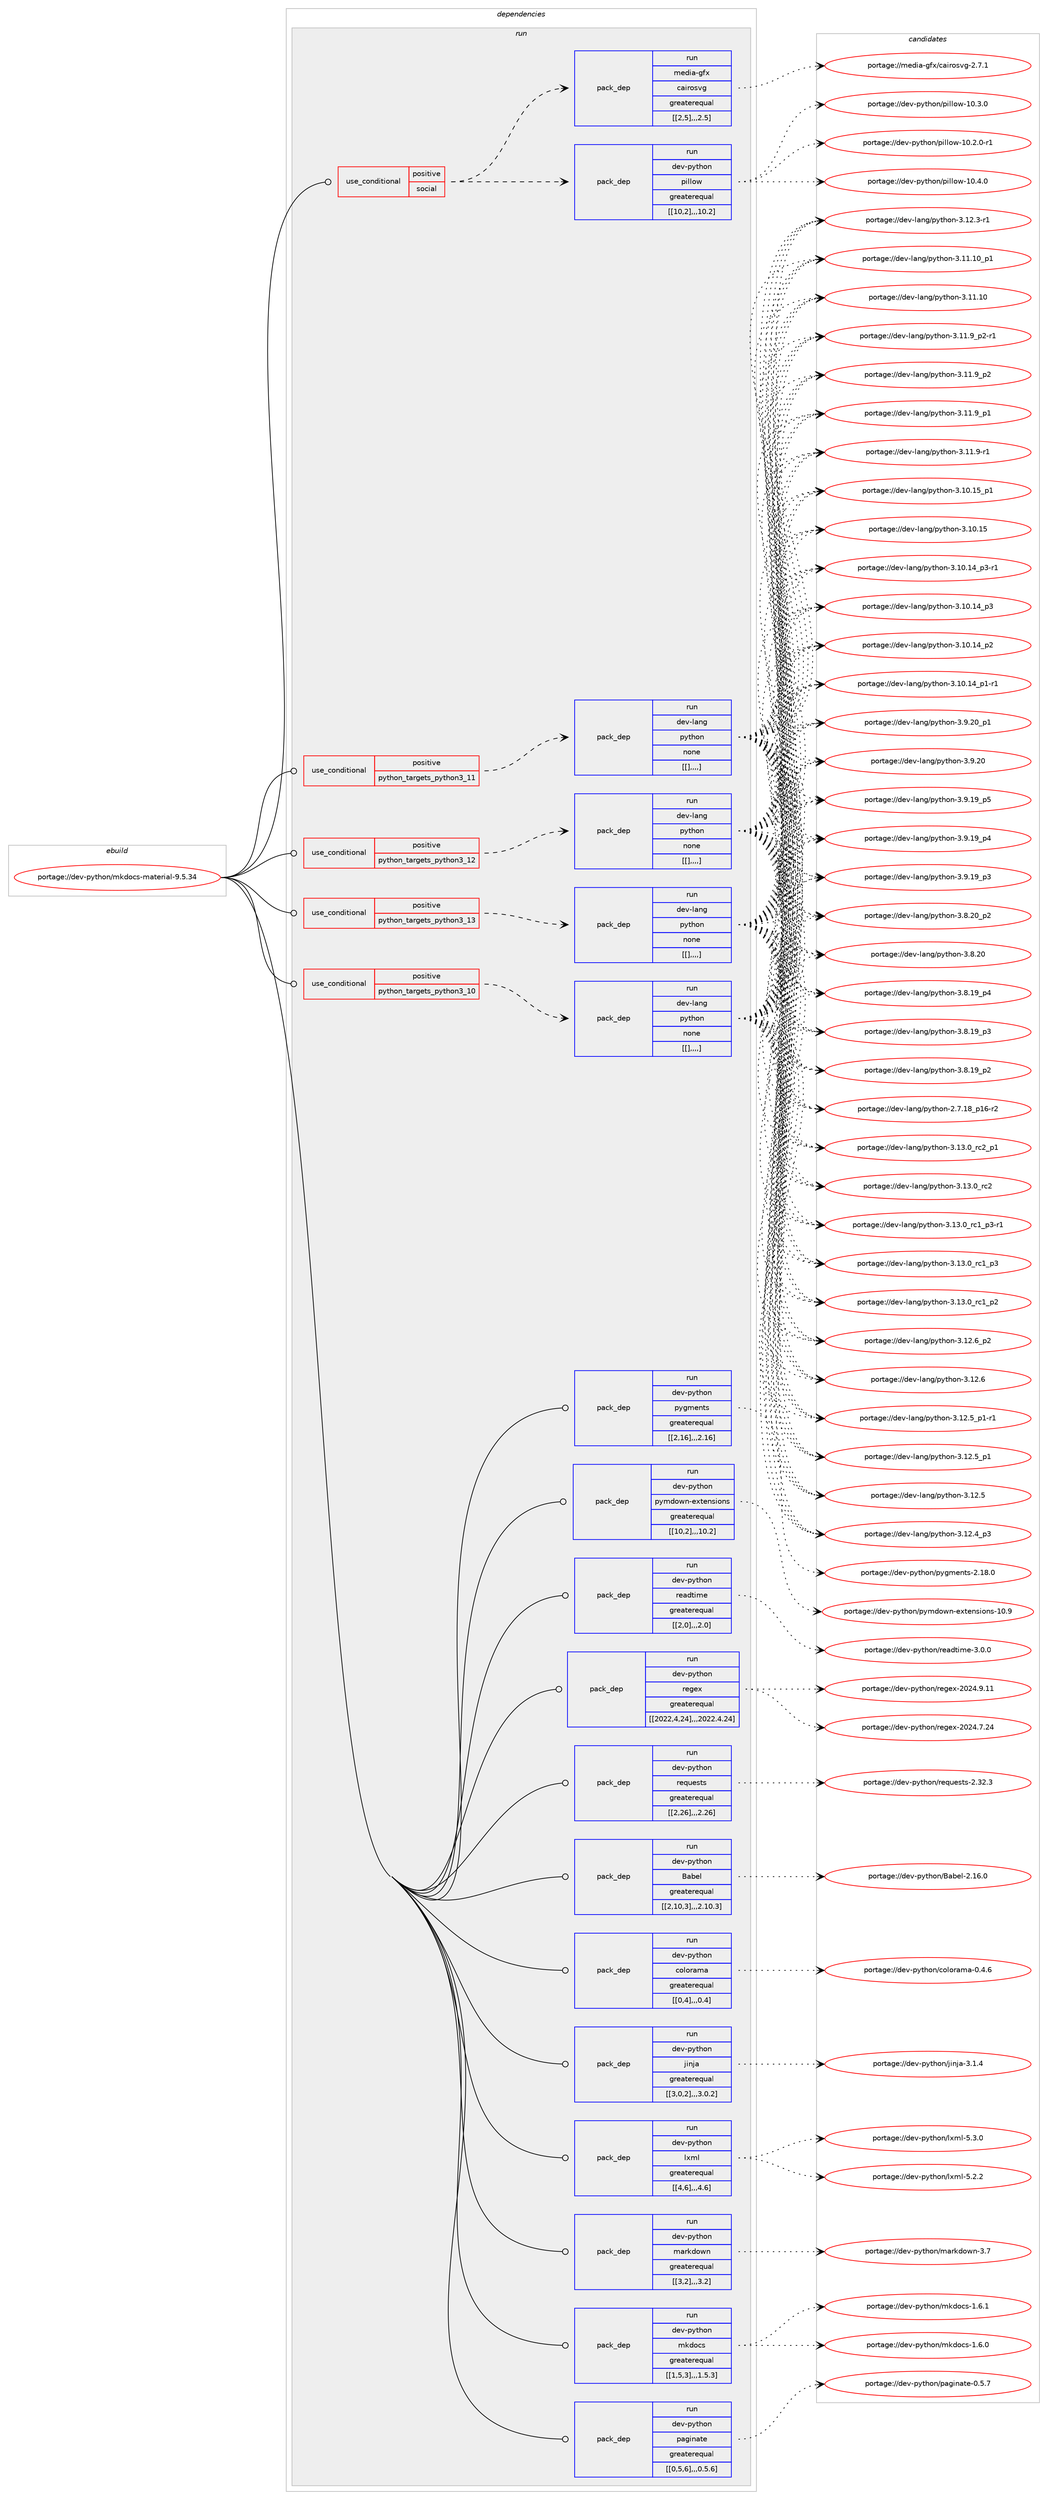 digraph prolog {

# *************
# Graph options
# *************

newrank=true;
concentrate=true;
compound=true;
graph [rankdir=LR,fontname=Helvetica,fontsize=10,ranksep=1.5];#, ranksep=2.5, nodesep=0.2];
edge  [arrowhead=vee];
node  [fontname=Helvetica,fontsize=10];

# **********
# The ebuild
# **********

subgraph cluster_leftcol {
color=gray;
label=<<i>ebuild</i>>;
id [label="portage://dev-python/mkdocs-material-9.5.34", color=red, width=4, href="../dev-python/mkdocs-material-9.5.34.svg"];
}

# ****************
# The dependencies
# ****************

subgraph cluster_midcol {
color=gray;
label=<<i>dependencies</i>>;
subgraph cluster_compile {
fillcolor="#eeeeee";
style=filled;
label=<<i>compile</i>>;
}
subgraph cluster_compileandrun {
fillcolor="#eeeeee";
style=filled;
label=<<i>compile and run</i>>;
}
subgraph cluster_run {
fillcolor="#eeeeee";
style=filled;
label=<<i>run</i>>;
subgraph cond36149 {
dependency153532 [label=<<TABLE BORDER="0" CELLBORDER="1" CELLSPACING="0" CELLPADDING="4"><TR><TD ROWSPAN="3" CELLPADDING="10">use_conditional</TD></TR><TR><TD>positive</TD></TR><TR><TD>python_targets_python3_10</TD></TR></TABLE>>, shape=none, color=red];
subgraph pack116169 {
dependency153533 [label=<<TABLE BORDER="0" CELLBORDER="1" CELLSPACING="0" CELLPADDING="4" WIDTH="220"><TR><TD ROWSPAN="6" CELLPADDING="30">pack_dep</TD></TR><TR><TD WIDTH="110">run</TD></TR><TR><TD>dev-lang</TD></TR><TR><TD>python</TD></TR><TR><TD>none</TD></TR><TR><TD>[[],,,,]</TD></TR></TABLE>>, shape=none, color=blue];
}
dependency153532:e -> dependency153533:w [weight=20,style="dashed",arrowhead="vee"];
}
id:e -> dependency153532:w [weight=20,style="solid",arrowhead="odot"];
subgraph cond36150 {
dependency153534 [label=<<TABLE BORDER="0" CELLBORDER="1" CELLSPACING="0" CELLPADDING="4"><TR><TD ROWSPAN="3" CELLPADDING="10">use_conditional</TD></TR><TR><TD>positive</TD></TR><TR><TD>python_targets_python3_11</TD></TR></TABLE>>, shape=none, color=red];
subgraph pack116170 {
dependency153535 [label=<<TABLE BORDER="0" CELLBORDER="1" CELLSPACING="0" CELLPADDING="4" WIDTH="220"><TR><TD ROWSPAN="6" CELLPADDING="30">pack_dep</TD></TR><TR><TD WIDTH="110">run</TD></TR><TR><TD>dev-lang</TD></TR><TR><TD>python</TD></TR><TR><TD>none</TD></TR><TR><TD>[[],,,,]</TD></TR></TABLE>>, shape=none, color=blue];
}
dependency153534:e -> dependency153535:w [weight=20,style="dashed",arrowhead="vee"];
}
id:e -> dependency153534:w [weight=20,style="solid",arrowhead="odot"];
subgraph cond36151 {
dependency153536 [label=<<TABLE BORDER="0" CELLBORDER="1" CELLSPACING="0" CELLPADDING="4"><TR><TD ROWSPAN="3" CELLPADDING="10">use_conditional</TD></TR><TR><TD>positive</TD></TR><TR><TD>python_targets_python3_12</TD></TR></TABLE>>, shape=none, color=red];
subgraph pack116171 {
dependency153537 [label=<<TABLE BORDER="0" CELLBORDER="1" CELLSPACING="0" CELLPADDING="4" WIDTH="220"><TR><TD ROWSPAN="6" CELLPADDING="30">pack_dep</TD></TR><TR><TD WIDTH="110">run</TD></TR><TR><TD>dev-lang</TD></TR><TR><TD>python</TD></TR><TR><TD>none</TD></TR><TR><TD>[[],,,,]</TD></TR></TABLE>>, shape=none, color=blue];
}
dependency153536:e -> dependency153537:w [weight=20,style="dashed",arrowhead="vee"];
}
id:e -> dependency153536:w [weight=20,style="solid",arrowhead="odot"];
subgraph cond36152 {
dependency153538 [label=<<TABLE BORDER="0" CELLBORDER="1" CELLSPACING="0" CELLPADDING="4"><TR><TD ROWSPAN="3" CELLPADDING="10">use_conditional</TD></TR><TR><TD>positive</TD></TR><TR><TD>python_targets_python3_13</TD></TR></TABLE>>, shape=none, color=red];
subgraph pack116172 {
dependency153539 [label=<<TABLE BORDER="0" CELLBORDER="1" CELLSPACING="0" CELLPADDING="4" WIDTH="220"><TR><TD ROWSPAN="6" CELLPADDING="30">pack_dep</TD></TR><TR><TD WIDTH="110">run</TD></TR><TR><TD>dev-lang</TD></TR><TR><TD>python</TD></TR><TR><TD>none</TD></TR><TR><TD>[[],,,,]</TD></TR></TABLE>>, shape=none, color=blue];
}
dependency153538:e -> dependency153539:w [weight=20,style="dashed",arrowhead="vee"];
}
id:e -> dependency153538:w [weight=20,style="solid",arrowhead="odot"];
subgraph cond36153 {
dependency153540 [label=<<TABLE BORDER="0" CELLBORDER="1" CELLSPACING="0" CELLPADDING="4"><TR><TD ROWSPAN="3" CELLPADDING="10">use_conditional</TD></TR><TR><TD>positive</TD></TR><TR><TD>social</TD></TR></TABLE>>, shape=none, color=red];
subgraph pack116173 {
dependency153541 [label=<<TABLE BORDER="0" CELLBORDER="1" CELLSPACING="0" CELLPADDING="4" WIDTH="220"><TR><TD ROWSPAN="6" CELLPADDING="30">pack_dep</TD></TR><TR><TD WIDTH="110">run</TD></TR><TR><TD>dev-python</TD></TR><TR><TD>pillow</TD></TR><TR><TD>greaterequal</TD></TR><TR><TD>[[10,2],,,10.2]</TD></TR></TABLE>>, shape=none, color=blue];
}
dependency153540:e -> dependency153541:w [weight=20,style="dashed",arrowhead="vee"];
subgraph pack116174 {
dependency153542 [label=<<TABLE BORDER="0" CELLBORDER="1" CELLSPACING="0" CELLPADDING="4" WIDTH="220"><TR><TD ROWSPAN="6" CELLPADDING="30">pack_dep</TD></TR><TR><TD WIDTH="110">run</TD></TR><TR><TD>media-gfx</TD></TR><TR><TD>cairosvg</TD></TR><TR><TD>greaterequal</TD></TR><TR><TD>[[2,5],,,2.5]</TD></TR></TABLE>>, shape=none, color=blue];
}
dependency153540:e -> dependency153542:w [weight=20,style="dashed",arrowhead="vee"];
}
id:e -> dependency153540:w [weight=20,style="solid",arrowhead="odot"];
subgraph pack116175 {
dependency153543 [label=<<TABLE BORDER="0" CELLBORDER="1" CELLSPACING="0" CELLPADDING="4" WIDTH="220"><TR><TD ROWSPAN="6" CELLPADDING="30">pack_dep</TD></TR><TR><TD WIDTH="110">run</TD></TR><TR><TD>dev-python</TD></TR><TR><TD>Babel</TD></TR><TR><TD>greaterequal</TD></TR><TR><TD>[[2,10,3],,,2.10.3]</TD></TR></TABLE>>, shape=none, color=blue];
}
id:e -> dependency153543:w [weight=20,style="solid",arrowhead="odot"];
subgraph pack116176 {
dependency153544 [label=<<TABLE BORDER="0" CELLBORDER="1" CELLSPACING="0" CELLPADDING="4" WIDTH="220"><TR><TD ROWSPAN="6" CELLPADDING="30">pack_dep</TD></TR><TR><TD WIDTH="110">run</TD></TR><TR><TD>dev-python</TD></TR><TR><TD>colorama</TD></TR><TR><TD>greaterequal</TD></TR><TR><TD>[[0,4],,,0.4]</TD></TR></TABLE>>, shape=none, color=blue];
}
id:e -> dependency153544:w [weight=20,style="solid",arrowhead="odot"];
subgraph pack116177 {
dependency153545 [label=<<TABLE BORDER="0" CELLBORDER="1" CELLSPACING="0" CELLPADDING="4" WIDTH="220"><TR><TD ROWSPAN="6" CELLPADDING="30">pack_dep</TD></TR><TR><TD WIDTH="110">run</TD></TR><TR><TD>dev-python</TD></TR><TR><TD>jinja</TD></TR><TR><TD>greaterequal</TD></TR><TR><TD>[[3,0,2],,,3.0.2]</TD></TR></TABLE>>, shape=none, color=blue];
}
id:e -> dependency153545:w [weight=20,style="solid",arrowhead="odot"];
subgraph pack116178 {
dependency153546 [label=<<TABLE BORDER="0" CELLBORDER="1" CELLSPACING="0" CELLPADDING="4" WIDTH="220"><TR><TD ROWSPAN="6" CELLPADDING="30">pack_dep</TD></TR><TR><TD WIDTH="110">run</TD></TR><TR><TD>dev-python</TD></TR><TR><TD>lxml</TD></TR><TR><TD>greaterequal</TD></TR><TR><TD>[[4,6],,,4.6]</TD></TR></TABLE>>, shape=none, color=blue];
}
id:e -> dependency153546:w [weight=20,style="solid",arrowhead="odot"];
subgraph pack116179 {
dependency153547 [label=<<TABLE BORDER="0" CELLBORDER="1" CELLSPACING="0" CELLPADDING="4" WIDTH="220"><TR><TD ROWSPAN="6" CELLPADDING="30">pack_dep</TD></TR><TR><TD WIDTH="110">run</TD></TR><TR><TD>dev-python</TD></TR><TR><TD>markdown</TD></TR><TR><TD>greaterequal</TD></TR><TR><TD>[[3,2],,,3.2]</TD></TR></TABLE>>, shape=none, color=blue];
}
id:e -> dependency153547:w [weight=20,style="solid",arrowhead="odot"];
subgraph pack116180 {
dependency153548 [label=<<TABLE BORDER="0" CELLBORDER="1" CELLSPACING="0" CELLPADDING="4" WIDTH="220"><TR><TD ROWSPAN="6" CELLPADDING="30">pack_dep</TD></TR><TR><TD WIDTH="110">run</TD></TR><TR><TD>dev-python</TD></TR><TR><TD>mkdocs</TD></TR><TR><TD>greaterequal</TD></TR><TR><TD>[[1,5,3],,,1.5.3]</TD></TR></TABLE>>, shape=none, color=blue];
}
id:e -> dependency153548:w [weight=20,style="solid",arrowhead="odot"];
subgraph pack116181 {
dependency153549 [label=<<TABLE BORDER="0" CELLBORDER="1" CELLSPACING="0" CELLPADDING="4" WIDTH="220"><TR><TD ROWSPAN="6" CELLPADDING="30">pack_dep</TD></TR><TR><TD WIDTH="110">run</TD></TR><TR><TD>dev-python</TD></TR><TR><TD>paginate</TD></TR><TR><TD>greaterequal</TD></TR><TR><TD>[[0,5,6],,,0.5.6]</TD></TR></TABLE>>, shape=none, color=blue];
}
id:e -> dependency153549:w [weight=20,style="solid",arrowhead="odot"];
subgraph pack116182 {
dependency153550 [label=<<TABLE BORDER="0" CELLBORDER="1" CELLSPACING="0" CELLPADDING="4" WIDTH="220"><TR><TD ROWSPAN="6" CELLPADDING="30">pack_dep</TD></TR><TR><TD WIDTH="110">run</TD></TR><TR><TD>dev-python</TD></TR><TR><TD>pygments</TD></TR><TR><TD>greaterequal</TD></TR><TR><TD>[[2,16],,,2.16]</TD></TR></TABLE>>, shape=none, color=blue];
}
id:e -> dependency153550:w [weight=20,style="solid",arrowhead="odot"];
subgraph pack116183 {
dependency153551 [label=<<TABLE BORDER="0" CELLBORDER="1" CELLSPACING="0" CELLPADDING="4" WIDTH="220"><TR><TD ROWSPAN="6" CELLPADDING="30">pack_dep</TD></TR><TR><TD WIDTH="110">run</TD></TR><TR><TD>dev-python</TD></TR><TR><TD>pymdown-extensions</TD></TR><TR><TD>greaterequal</TD></TR><TR><TD>[[10,2],,,10.2]</TD></TR></TABLE>>, shape=none, color=blue];
}
id:e -> dependency153551:w [weight=20,style="solid",arrowhead="odot"];
subgraph pack116184 {
dependency153552 [label=<<TABLE BORDER="0" CELLBORDER="1" CELLSPACING="0" CELLPADDING="4" WIDTH="220"><TR><TD ROWSPAN="6" CELLPADDING="30">pack_dep</TD></TR><TR><TD WIDTH="110">run</TD></TR><TR><TD>dev-python</TD></TR><TR><TD>readtime</TD></TR><TR><TD>greaterequal</TD></TR><TR><TD>[[2,0],,,2.0]</TD></TR></TABLE>>, shape=none, color=blue];
}
id:e -> dependency153552:w [weight=20,style="solid",arrowhead="odot"];
subgraph pack116185 {
dependency153553 [label=<<TABLE BORDER="0" CELLBORDER="1" CELLSPACING="0" CELLPADDING="4" WIDTH="220"><TR><TD ROWSPAN="6" CELLPADDING="30">pack_dep</TD></TR><TR><TD WIDTH="110">run</TD></TR><TR><TD>dev-python</TD></TR><TR><TD>regex</TD></TR><TR><TD>greaterequal</TD></TR><TR><TD>[[2022,4,24],,,2022.4.24]</TD></TR></TABLE>>, shape=none, color=blue];
}
id:e -> dependency153553:w [weight=20,style="solid",arrowhead="odot"];
subgraph pack116186 {
dependency153554 [label=<<TABLE BORDER="0" CELLBORDER="1" CELLSPACING="0" CELLPADDING="4" WIDTH="220"><TR><TD ROWSPAN="6" CELLPADDING="30">pack_dep</TD></TR><TR><TD WIDTH="110">run</TD></TR><TR><TD>dev-python</TD></TR><TR><TD>requests</TD></TR><TR><TD>greaterequal</TD></TR><TR><TD>[[2,26],,,2.26]</TD></TR></TABLE>>, shape=none, color=blue];
}
id:e -> dependency153554:w [weight=20,style="solid",arrowhead="odot"];
}
}

# **************
# The candidates
# **************

subgraph cluster_choices {
rank=same;
color=gray;
label=<<i>candidates</i>>;

subgraph choice116169 {
color=black;
nodesep=1;
choice100101118451089711010347112121116104111110455146495146489511499509511249 [label="portage://dev-lang/python-3.13.0_rc2_p1", color=red, width=4,href="../dev-lang/python-3.13.0_rc2_p1.svg"];
choice10010111845108971101034711212111610411111045514649514648951149950 [label="portage://dev-lang/python-3.13.0_rc2", color=red, width=4,href="../dev-lang/python-3.13.0_rc2.svg"];
choice1001011184510897110103471121211161041111104551464951464895114994995112514511449 [label="portage://dev-lang/python-3.13.0_rc1_p3-r1", color=red, width=4,href="../dev-lang/python-3.13.0_rc1_p3-r1.svg"];
choice100101118451089711010347112121116104111110455146495146489511499499511251 [label="portage://dev-lang/python-3.13.0_rc1_p3", color=red, width=4,href="../dev-lang/python-3.13.0_rc1_p3.svg"];
choice100101118451089711010347112121116104111110455146495146489511499499511250 [label="portage://dev-lang/python-3.13.0_rc1_p2", color=red, width=4,href="../dev-lang/python-3.13.0_rc1_p2.svg"];
choice100101118451089711010347112121116104111110455146495046549511250 [label="portage://dev-lang/python-3.12.6_p2", color=red, width=4,href="../dev-lang/python-3.12.6_p2.svg"];
choice10010111845108971101034711212111610411111045514649504654 [label="portage://dev-lang/python-3.12.6", color=red, width=4,href="../dev-lang/python-3.12.6.svg"];
choice1001011184510897110103471121211161041111104551464950465395112494511449 [label="portage://dev-lang/python-3.12.5_p1-r1", color=red, width=4,href="../dev-lang/python-3.12.5_p1-r1.svg"];
choice100101118451089711010347112121116104111110455146495046539511249 [label="portage://dev-lang/python-3.12.5_p1", color=red, width=4,href="../dev-lang/python-3.12.5_p1.svg"];
choice10010111845108971101034711212111610411111045514649504653 [label="portage://dev-lang/python-3.12.5", color=red, width=4,href="../dev-lang/python-3.12.5.svg"];
choice100101118451089711010347112121116104111110455146495046529511251 [label="portage://dev-lang/python-3.12.4_p3", color=red, width=4,href="../dev-lang/python-3.12.4_p3.svg"];
choice100101118451089711010347112121116104111110455146495046514511449 [label="portage://dev-lang/python-3.12.3-r1", color=red, width=4,href="../dev-lang/python-3.12.3-r1.svg"];
choice10010111845108971101034711212111610411111045514649494649489511249 [label="portage://dev-lang/python-3.11.10_p1", color=red, width=4,href="../dev-lang/python-3.11.10_p1.svg"];
choice1001011184510897110103471121211161041111104551464949464948 [label="portage://dev-lang/python-3.11.10", color=red, width=4,href="../dev-lang/python-3.11.10.svg"];
choice1001011184510897110103471121211161041111104551464949465795112504511449 [label="portage://dev-lang/python-3.11.9_p2-r1", color=red, width=4,href="../dev-lang/python-3.11.9_p2-r1.svg"];
choice100101118451089711010347112121116104111110455146494946579511250 [label="portage://dev-lang/python-3.11.9_p2", color=red, width=4,href="../dev-lang/python-3.11.9_p2.svg"];
choice100101118451089711010347112121116104111110455146494946579511249 [label="portage://dev-lang/python-3.11.9_p1", color=red, width=4,href="../dev-lang/python-3.11.9_p1.svg"];
choice100101118451089711010347112121116104111110455146494946574511449 [label="portage://dev-lang/python-3.11.9-r1", color=red, width=4,href="../dev-lang/python-3.11.9-r1.svg"];
choice10010111845108971101034711212111610411111045514649484649539511249 [label="portage://dev-lang/python-3.10.15_p1", color=red, width=4,href="../dev-lang/python-3.10.15_p1.svg"];
choice1001011184510897110103471121211161041111104551464948464953 [label="portage://dev-lang/python-3.10.15", color=red, width=4,href="../dev-lang/python-3.10.15.svg"];
choice100101118451089711010347112121116104111110455146494846495295112514511449 [label="portage://dev-lang/python-3.10.14_p3-r1", color=red, width=4,href="../dev-lang/python-3.10.14_p3-r1.svg"];
choice10010111845108971101034711212111610411111045514649484649529511251 [label="portage://dev-lang/python-3.10.14_p3", color=red, width=4,href="../dev-lang/python-3.10.14_p3.svg"];
choice10010111845108971101034711212111610411111045514649484649529511250 [label="portage://dev-lang/python-3.10.14_p2", color=red, width=4,href="../dev-lang/python-3.10.14_p2.svg"];
choice100101118451089711010347112121116104111110455146494846495295112494511449 [label="portage://dev-lang/python-3.10.14_p1-r1", color=red, width=4,href="../dev-lang/python-3.10.14_p1-r1.svg"];
choice100101118451089711010347112121116104111110455146574650489511249 [label="portage://dev-lang/python-3.9.20_p1", color=red, width=4,href="../dev-lang/python-3.9.20_p1.svg"];
choice10010111845108971101034711212111610411111045514657465048 [label="portage://dev-lang/python-3.9.20", color=red, width=4,href="../dev-lang/python-3.9.20.svg"];
choice100101118451089711010347112121116104111110455146574649579511253 [label="portage://dev-lang/python-3.9.19_p5", color=red, width=4,href="../dev-lang/python-3.9.19_p5.svg"];
choice100101118451089711010347112121116104111110455146574649579511252 [label="portage://dev-lang/python-3.9.19_p4", color=red, width=4,href="../dev-lang/python-3.9.19_p4.svg"];
choice100101118451089711010347112121116104111110455146574649579511251 [label="portage://dev-lang/python-3.9.19_p3", color=red, width=4,href="../dev-lang/python-3.9.19_p3.svg"];
choice100101118451089711010347112121116104111110455146564650489511250 [label="portage://dev-lang/python-3.8.20_p2", color=red, width=4,href="../dev-lang/python-3.8.20_p2.svg"];
choice10010111845108971101034711212111610411111045514656465048 [label="portage://dev-lang/python-3.8.20", color=red, width=4,href="../dev-lang/python-3.8.20.svg"];
choice100101118451089711010347112121116104111110455146564649579511252 [label="portage://dev-lang/python-3.8.19_p4", color=red, width=4,href="../dev-lang/python-3.8.19_p4.svg"];
choice100101118451089711010347112121116104111110455146564649579511251 [label="portage://dev-lang/python-3.8.19_p3", color=red, width=4,href="../dev-lang/python-3.8.19_p3.svg"];
choice100101118451089711010347112121116104111110455146564649579511250 [label="portage://dev-lang/python-3.8.19_p2", color=red, width=4,href="../dev-lang/python-3.8.19_p2.svg"];
choice100101118451089711010347112121116104111110455046554649569511249544511450 [label="portage://dev-lang/python-2.7.18_p16-r2", color=red, width=4,href="../dev-lang/python-2.7.18_p16-r2.svg"];
dependency153533:e -> choice100101118451089711010347112121116104111110455146495146489511499509511249:w [style=dotted,weight="100"];
dependency153533:e -> choice10010111845108971101034711212111610411111045514649514648951149950:w [style=dotted,weight="100"];
dependency153533:e -> choice1001011184510897110103471121211161041111104551464951464895114994995112514511449:w [style=dotted,weight="100"];
dependency153533:e -> choice100101118451089711010347112121116104111110455146495146489511499499511251:w [style=dotted,weight="100"];
dependency153533:e -> choice100101118451089711010347112121116104111110455146495146489511499499511250:w [style=dotted,weight="100"];
dependency153533:e -> choice100101118451089711010347112121116104111110455146495046549511250:w [style=dotted,weight="100"];
dependency153533:e -> choice10010111845108971101034711212111610411111045514649504654:w [style=dotted,weight="100"];
dependency153533:e -> choice1001011184510897110103471121211161041111104551464950465395112494511449:w [style=dotted,weight="100"];
dependency153533:e -> choice100101118451089711010347112121116104111110455146495046539511249:w [style=dotted,weight="100"];
dependency153533:e -> choice10010111845108971101034711212111610411111045514649504653:w [style=dotted,weight="100"];
dependency153533:e -> choice100101118451089711010347112121116104111110455146495046529511251:w [style=dotted,weight="100"];
dependency153533:e -> choice100101118451089711010347112121116104111110455146495046514511449:w [style=dotted,weight="100"];
dependency153533:e -> choice10010111845108971101034711212111610411111045514649494649489511249:w [style=dotted,weight="100"];
dependency153533:e -> choice1001011184510897110103471121211161041111104551464949464948:w [style=dotted,weight="100"];
dependency153533:e -> choice1001011184510897110103471121211161041111104551464949465795112504511449:w [style=dotted,weight="100"];
dependency153533:e -> choice100101118451089711010347112121116104111110455146494946579511250:w [style=dotted,weight="100"];
dependency153533:e -> choice100101118451089711010347112121116104111110455146494946579511249:w [style=dotted,weight="100"];
dependency153533:e -> choice100101118451089711010347112121116104111110455146494946574511449:w [style=dotted,weight="100"];
dependency153533:e -> choice10010111845108971101034711212111610411111045514649484649539511249:w [style=dotted,weight="100"];
dependency153533:e -> choice1001011184510897110103471121211161041111104551464948464953:w [style=dotted,weight="100"];
dependency153533:e -> choice100101118451089711010347112121116104111110455146494846495295112514511449:w [style=dotted,weight="100"];
dependency153533:e -> choice10010111845108971101034711212111610411111045514649484649529511251:w [style=dotted,weight="100"];
dependency153533:e -> choice10010111845108971101034711212111610411111045514649484649529511250:w [style=dotted,weight="100"];
dependency153533:e -> choice100101118451089711010347112121116104111110455146494846495295112494511449:w [style=dotted,weight="100"];
dependency153533:e -> choice100101118451089711010347112121116104111110455146574650489511249:w [style=dotted,weight="100"];
dependency153533:e -> choice10010111845108971101034711212111610411111045514657465048:w [style=dotted,weight="100"];
dependency153533:e -> choice100101118451089711010347112121116104111110455146574649579511253:w [style=dotted,weight="100"];
dependency153533:e -> choice100101118451089711010347112121116104111110455146574649579511252:w [style=dotted,weight="100"];
dependency153533:e -> choice100101118451089711010347112121116104111110455146574649579511251:w [style=dotted,weight="100"];
dependency153533:e -> choice100101118451089711010347112121116104111110455146564650489511250:w [style=dotted,weight="100"];
dependency153533:e -> choice10010111845108971101034711212111610411111045514656465048:w [style=dotted,weight="100"];
dependency153533:e -> choice100101118451089711010347112121116104111110455146564649579511252:w [style=dotted,weight="100"];
dependency153533:e -> choice100101118451089711010347112121116104111110455146564649579511251:w [style=dotted,weight="100"];
dependency153533:e -> choice100101118451089711010347112121116104111110455146564649579511250:w [style=dotted,weight="100"];
dependency153533:e -> choice100101118451089711010347112121116104111110455046554649569511249544511450:w [style=dotted,weight="100"];
}
subgraph choice116170 {
color=black;
nodesep=1;
choice100101118451089711010347112121116104111110455146495146489511499509511249 [label="portage://dev-lang/python-3.13.0_rc2_p1", color=red, width=4,href="../dev-lang/python-3.13.0_rc2_p1.svg"];
choice10010111845108971101034711212111610411111045514649514648951149950 [label="portage://dev-lang/python-3.13.0_rc2", color=red, width=4,href="../dev-lang/python-3.13.0_rc2.svg"];
choice1001011184510897110103471121211161041111104551464951464895114994995112514511449 [label="portage://dev-lang/python-3.13.0_rc1_p3-r1", color=red, width=4,href="../dev-lang/python-3.13.0_rc1_p3-r1.svg"];
choice100101118451089711010347112121116104111110455146495146489511499499511251 [label="portage://dev-lang/python-3.13.0_rc1_p3", color=red, width=4,href="../dev-lang/python-3.13.0_rc1_p3.svg"];
choice100101118451089711010347112121116104111110455146495146489511499499511250 [label="portage://dev-lang/python-3.13.0_rc1_p2", color=red, width=4,href="../dev-lang/python-3.13.0_rc1_p2.svg"];
choice100101118451089711010347112121116104111110455146495046549511250 [label="portage://dev-lang/python-3.12.6_p2", color=red, width=4,href="../dev-lang/python-3.12.6_p2.svg"];
choice10010111845108971101034711212111610411111045514649504654 [label="portage://dev-lang/python-3.12.6", color=red, width=4,href="../dev-lang/python-3.12.6.svg"];
choice1001011184510897110103471121211161041111104551464950465395112494511449 [label="portage://dev-lang/python-3.12.5_p1-r1", color=red, width=4,href="../dev-lang/python-3.12.5_p1-r1.svg"];
choice100101118451089711010347112121116104111110455146495046539511249 [label="portage://dev-lang/python-3.12.5_p1", color=red, width=4,href="../dev-lang/python-3.12.5_p1.svg"];
choice10010111845108971101034711212111610411111045514649504653 [label="portage://dev-lang/python-3.12.5", color=red, width=4,href="../dev-lang/python-3.12.5.svg"];
choice100101118451089711010347112121116104111110455146495046529511251 [label="portage://dev-lang/python-3.12.4_p3", color=red, width=4,href="../dev-lang/python-3.12.4_p3.svg"];
choice100101118451089711010347112121116104111110455146495046514511449 [label="portage://dev-lang/python-3.12.3-r1", color=red, width=4,href="../dev-lang/python-3.12.3-r1.svg"];
choice10010111845108971101034711212111610411111045514649494649489511249 [label="portage://dev-lang/python-3.11.10_p1", color=red, width=4,href="../dev-lang/python-3.11.10_p1.svg"];
choice1001011184510897110103471121211161041111104551464949464948 [label="portage://dev-lang/python-3.11.10", color=red, width=4,href="../dev-lang/python-3.11.10.svg"];
choice1001011184510897110103471121211161041111104551464949465795112504511449 [label="portage://dev-lang/python-3.11.9_p2-r1", color=red, width=4,href="../dev-lang/python-3.11.9_p2-r1.svg"];
choice100101118451089711010347112121116104111110455146494946579511250 [label="portage://dev-lang/python-3.11.9_p2", color=red, width=4,href="../dev-lang/python-3.11.9_p2.svg"];
choice100101118451089711010347112121116104111110455146494946579511249 [label="portage://dev-lang/python-3.11.9_p1", color=red, width=4,href="../dev-lang/python-3.11.9_p1.svg"];
choice100101118451089711010347112121116104111110455146494946574511449 [label="portage://dev-lang/python-3.11.9-r1", color=red, width=4,href="../dev-lang/python-3.11.9-r1.svg"];
choice10010111845108971101034711212111610411111045514649484649539511249 [label="portage://dev-lang/python-3.10.15_p1", color=red, width=4,href="../dev-lang/python-3.10.15_p1.svg"];
choice1001011184510897110103471121211161041111104551464948464953 [label="portage://dev-lang/python-3.10.15", color=red, width=4,href="../dev-lang/python-3.10.15.svg"];
choice100101118451089711010347112121116104111110455146494846495295112514511449 [label="portage://dev-lang/python-3.10.14_p3-r1", color=red, width=4,href="../dev-lang/python-3.10.14_p3-r1.svg"];
choice10010111845108971101034711212111610411111045514649484649529511251 [label="portage://dev-lang/python-3.10.14_p3", color=red, width=4,href="../dev-lang/python-3.10.14_p3.svg"];
choice10010111845108971101034711212111610411111045514649484649529511250 [label="portage://dev-lang/python-3.10.14_p2", color=red, width=4,href="../dev-lang/python-3.10.14_p2.svg"];
choice100101118451089711010347112121116104111110455146494846495295112494511449 [label="portage://dev-lang/python-3.10.14_p1-r1", color=red, width=4,href="../dev-lang/python-3.10.14_p1-r1.svg"];
choice100101118451089711010347112121116104111110455146574650489511249 [label="portage://dev-lang/python-3.9.20_p1", color=red, width=4,href="../dev-lang/python-3.9.20_p1.svg"];
choice10010111845108971101034711212111610411111045514657465048 [label="portage://dev-lang/python-3.9.20", color=red, width=4,href="../dev-lang/python-3.9.20.svg"];
choice100101118451089711010347112121116104111110455146574649579511253 [label="portage://dev-lang/python-3.9.19_p5", color=red, width=4,href="../dev-lang/python-3.9.19_p5.svg"];
choice100101118451089711010347112121116104111110455146574649579511252 [label="portage://dev-lang/python-3.9.19_p4", color=red, width=4,href="../dev-lang/python-3.9.19_p4.svg"];
choice100101118451089711010347112121116104111110455146574649579511251 [label="portage://dev-lang/python-3.9.19_p3", color=red, width=4,href="../dev-lang/python-3.9.19_p3.svg"];
choice100101118451089711010347112121116104111110455146564650489511250 [label="portage://dev-lang/python-3.8.20_p2", color=red, width=4,href="../dev-lang/python-3.8.20_p2.svg"];
choice10010111845108971101034711212111610411111045514656465048 [label="portage://dev-lang/python-3.8.20", color=red, width=4,href="../dev-lang/python-3.8.20.svg"];
choice100101118451089711010347112121116104111110455146564649579511252 [label="portage://dev-lang/python-3.8.19_p4", color=red, width=4,href="../dev-lang/python-3.8.19_p4.svg"];
choice100101118451089711010347112121116104111110455146564649579511251 [label="portage://dev-lang/python-3.8.19_p3", color=red, width=4,href="../dev-lang/python-3.8.19_p3.svg"];
choice100101118451089711010347112121116104111110455146564649579511250 [label="portage://dev-lang/python-3.8.19_p2", color=red, width=4,href="../dev-lang/python-3.8.19_p2.svg"];
choice100101118451089711010347112121116104111110455046554649569511249544511450 [label="portage://dev-lang/python-2.7.18_p16-r2", color=red, width=4,href="../dev-lang/python-2.7.18_p16-r2.svg"];
dependency153535:e -> choice100101118451089711010347112121116104111110455146495146489511499509511249:w [style=dotted,weight="100"];
dependency153535:e -> choice10010111845108971101034711212111610411111045514649514648951149950:w [style=dotted,weight="100"];
dependency153535:e -> choice1001011184510897110103471121211161041111104551464951464895114994995112514511449:w [style=dotted,weight="100"];
dependency153535:e -> choice100101118451089711010347112121116104111110455146495146489511499499511251:w [style=dotted,weight="100"];
dependency153535:e -> choice100101118451089711010347112121116104111110455146495146489511499499511250:w [style=dotted,weight="100"];
dependency153535:e -> choice100101118451089711010347112121116104111110455146495046549511250:w [style=dotted,weight="100"];
dependency153535:e -> choice10010111845108971101034711212111610411111045514649504654:w [style=dotted,weight="100"];
dependency153535:e -> choice1001011184510897110103471121211161041111104551464950465395112494511449:w [style=dotted,weight="100"];
dependency153535:e -> choice100101118451089711010347112121116104111110455146495046539511249:w [style=dotted,weight="100"];
dependency153535:e -> choice10010111845108971101034711212111610411111045514649504653:w [style=dotted,weight="100"];
dependency153535:e -> choice100101118451089711010347112121116104111110455146495046529511251:w [style=dotted,weight="100"];
dependency153535:e -> choice100101118451089711010347112121116104111110455146495046514511449:w [style=dotted,weight="100"];
dependency153535:e -> choice10010111845108971101034711212111610411111045514649494649489511249:w [style=dotted,weight="100"];
dependency153535:e -> choice1001011184510897110103471121211161041111104551464949464948:w [style=dotted,weight="100"];
dependency153535:e -> choice1001011184510897110103471121211161041111104551464949465795112504511449:w [style=dotted,weight="100"];
dependency153535:e -> choice100101118451089711010347112121116104111110455146494946579511250:w [style=dotted,weight="100"];
dependency153535:e -> choice100101118451089711010347112121116104111110455146494946579511249:w [style=dotted,weight="100"];
dependency153535:e -> choice100101118451089711010347112121116104111110455146494946574511449:w [style=dotted,weight="100"];
dependency153535:e -> choice10010111845108971101034711212111610411111045514649484649539511249:w [style=dotted,weight="100"];
dependency153535:e -> choice1001011184510897110103471121211161041111104551464948464953:w [style=dotted,weight="100"];
dependency153535:e -> choice100101118451089711010347112121116104111110455146494846495295112514511449:w [style=dotted,weight="100"];
dependency153535:e -> choice10010111845108971101034711212111610411111045514649484649529511251:w [style=dotted,weight="100"];
dependency153535:e -> choice10010111845108971101034711212111610411111045514649484649529511250:w [style=dotted,weight="100"];
dependency153535:e -> choice100101118451089711010347112121116104111110455146494846495295112494511449:w [style=dotted,weight="100"];
dependency153535:e -> choice100101118451089711010347112121116104111110455146574650489511249:w [style=dotted,weight="100"];
dependency153535:e -> choice10010111845108971101034711212111610411111045514657465048:w [style=dotted,weight="100"];
dependency153535:e -> choice100101118451089711010347112121116104111110455146574649579511253:w [style=dotted,weight="100"];
dependency153535:e -> choice100101118451089711010347112121116104111110455146574649579511252:w [style=dotted,weight="100"];
dependency153535:e -> choice100101118451089711010347112121116104111110455146574649579511251:w [style=dotted,weight="100"];
dependency153535:e -> choice100101118451089711010347112121116104111110455146564650489511250:w [style=dotted,weight="100"];
dependency153535:e -> choice10010111845108971101034711212111610411111045514656465048:w [style=dotted,weight="100"];
dependency153535:e -> choice100101118451089711010347112121116104111110455146564649579511252:w [style=dotted,weight="100"];
dependency153535:e -> choice100101118451089711010347112121116104111110455146564649579511251:w [style=dotted,weight="100"];
dependency153535:e -> choice100101118451089711010347112121116104111110455146564649579511250:w [style=dotted,weight="100"];
dependency153535:e -> choice100101118451089711010347112121116104111110455046554649569511249544511450:w [style=dotted,weight="100"];
}
subgraph choice116171 {
color=black;
nodesep=1;
choice100101118451089711010347112121116104111110455146495146489511499509511249 [label="portage://dev-lang/python-3.13.0_rc2_p1", color=red, width=4,href="../dev-lang/python-3.13.0_rc2_p1.svg"];
choice10010111845108971101034711212111610411111045514649514648951149950 [label="portage://dev-lang/python-3.13.0_rc2", color=red, width=4,href="../dev-lang/python-3.13.0_rc2.svg"];
choice1001011184510897110103471121211161041111104551464951464895114994995112514511449 [label="portage://dev-lang/python-3.13.0_rc1_p3-r1", color=red, width=4,href="../dev-lang/python-3.13.0_rc1_p3-r1.svg"];
choice100101118451089711010347112121116104111110455146495146489511499499511251 [label="portage://dev-lang/python-3.13.0_rc1_p3", color=red, width=4,href="../dev-lang/python-3.13.0_rc1_p3.svg"];
choice100101118451089711010347112121116104111110455146495146489511499499511250 [label="portage://dev-lang/python-3.13.0_rc1_p2", color=red, width=4,href="../dev-lang/python-3.13.0_rc1_p2.svg"];
choice100101118451089711010347112121116104111110455146495046549511250 [label="portage://dev-lang/python-3.12.6_p2", color=red, width=4,href="../dev-lang/python-3.12.6_p2.svg"];
choice10010111845108971101034711212111610411111045514649504654 [label="portage://dev-lang/python-3.12.6", color=red, width=4,href="../dev-lang/python-3.12.6.svg"];
choice1001011184510897110103471121211161041111104551464950465395112494511449 [label="portage://dev-lang/python-3.12.5_p1-r1", color=red, width=4,href="../dev-lang/python-3.12.5_p1-r1.svg"];
choice100101118451089711010347112121116104111110455146495046539511249 [label="portage://dev-lang/python-3.12.5_p1", color=red, width=4,href="../dev-lang/python-3.12.5_p1.svg"];
choice10010111845108971101034711212111610411111045514649504653 [label="portage://dev-lang/python-3.12.5", color=red, width=4,href="../dev-lang/python-3.12.5.svg"];
choice100101118451089711010347112121116104111110455146495046529511251 [label="portage://dev-lang/python-3.12.4_p3", color=red, width=4,href="../dev-lang/python-3.12.4_p3.svg"];
choice100101118451089711010347112121116104111110455146495046514511449 [label="portage://dev-lang/python-3.12.3-r1", color=red, width=4,href="../dev-lang/python-3.12.3-r1.svg"];
choice10010111845108971101034711212111610411111045514649494649489511249 [label="portage://dev-lang/python-3.11.10_p1", color=red, width=4,href="../dev-lang/python-3.11.10_p1.svg"];
choice1001011184510897110103471121211161041111104551464949464948 [label="portage://dev-lang/python-3.11.10", color=red, width=4,href="../dev-lang/python-3.11.10.svg"];
choice1001011184510897110103471121211161041111104551464949465795112504511449 [label="portage://dev-lang/python-3.11.9_p2-r1", color=red, width=4,href="../dev-lang/python-3.11.9_p2-r1.svg"];
choice100101118451089711010347112121116104111110455146494946579511250 [label="portage://dev-lang/python-3.11.9_p2", color=red, width=4,href="../dev-lang/python-3.11.9_p2.svg"];
choice100101118451089711010347112121116104111110455146494946579511249 [label="portage://dev-lang/python-3.11.9_p1", color=red, width=4,href="../dev-lang/python-3.11.9_p1.svg"];
choice100101118451089711010347112121116104111110455146494946574511449 [label="portage://dev-lang/python-3.11.9-r1", color=red, width=4,href="../dev-lang/python-3.11.9-r1.svg"];
choice10010111845108971101034711212111610411111045514649484649539511249 [label="portage://dev-lang/python-3.10.15_p1", color=red, width=4,href="../dev-lang/python-3.10.15_p1.svg"];
choice1001011184510897110103471121211161041111104551464948464953 [label="portage://dev-lang/python-3.10.15", color=red, width=4,href="../dev-lang/python-3.10.15.svg"];
choice100101118451089711010347112121116104111110455146494846495295112514511449 [label="portage://dev-lang/python-3.10.14_p3-r1", color=red, width=4,href="../dev-lang/python-3.10.14_p3-r1.svg"];
choice10010111845108971101034711212111610411111045514649484649529511251 [label="portage://dev-lang/python-3.10.14_p3", color=red, width=4,href="../dev-lang/python-3.10.14_p3.svg"];
choice10010111845108971101034711212111610411111045514649484649529511250 [label="portage://dev-lang/python-3.10.14_p2", color=red, width=4,href="../dev-lang/python-3.10.14_p2.svg"];
choice100101118451089711010347112121116104111110455146494846495295112494511449 [label="portage://dev-lang/python-3.10.14_p1-r1", color=red, width=4,href="../dev-lang/python-3.10.14_p1-r1.svg"];
choice100101118451089711010347112121116104111110455146574650489511249 [label="portage://dev-lang/python-3.9.20_p1", color=red, width=4,href="../dev-lang/python-3.9.20_p1.svg"];
choice10010111845108971101034711212111610411111045514657465048 [label="portage://dev-lang/python-3.9.20", color=red, width=4,href="../dev-lang/python-3.9.20.svg"];
choice100101118451089711010347112121116104111110455146574649579511253 [label="portage://dev-lang/python-3.9.19_p5", color=red, width=4,href="../dev-lang/python-3.9.19_p5.svg"];
choice100101118451089711010347112121116104111110455146574649579511252 [label="portage://dev-lang/python-3.9.19_p4", color=red, width=4,href="../dev-lang/python-3.9.19_p4.svg"];
choice100101118451089711010347112121116104111110455146574649579511251 [label="portage://dev-lang/python-3.9.19_p3", color=red, width=4,href="../dev-lang/python-3.9.19_p3.svg"];
choice100101118451089711010347112121116104111110455146564650489511250 [label="portage://dev-lang/python-3.8.20_p2", color=red, width=4,href="../dev-lang/python-3.8.20_p2.svg"];
choice10010111845108971101034711212111610411111045514656465048 [label="portage://dev-lang/python-3.8.20", color=red, width=4,href="../dev-lang/python-3.8.20.svg"];
choice100101118451089711010347112121116104111110455146564649579511252 [label="portage://dev-lang/python-3.8.19_p4", color=red, width=4,href="../dev-lang/python-3.8.19_p4.svg"];
choice100101118451089711010347112121116104111110455146564649579511251 [label="portage://dev-lang/python-3.8.19_p3", color=red, width=4,href="../dev-lang/python-3.8.19_p3.svg"];
choice100101118451089711010347112121116104111110455146564649579511250 [label="portage://dev-lang/python-3.8.19_p2", color=red, width=4,href="../dev-lang/python-3.8.19_p2.svg"];
choice100101118451089711010347112121116104111110455046554649569511249544511450 [label="portage://dev-lang/python-2.7.18_p16-r2", color=red, width=4,href="../dev-lang/python-2.7.18_p16-r2.svg"];
dependency153537:e -> choice100101118451089711010347112121116104111110455146495146489511499509511249:w [style=dotted,weight="100"];
dependency153537:e -> choice10010111845108971101034711212111610411111045514649514648951149950:w [style=dotted,weight="100"];
dependency153537:e -> choice1001011184510897110103471121211161041111104551464951464895114994995112514511449:w [style=dotted,weight="100"];
dependency153537:e -> choice100101118451089711010347112121116104111110455146495146489511499499511251:w [style=dotted,weight="100"];
dependency153537:e -> choice100101118451089711010347112121116104111110455146495146489511499499511250:w [style=dotted,weight="100"];
dependency153537:e -> choice100101118451089711010347112121116104111110455146495046549511250:w [style=dotted,weight="100"];
dependency153537:e -> choice10010111845108971101034711212111610411111045514649504654:w [style=dotted,weight="100"];
dependency153537:e -> choice1001011184510897110103471121211161041111104551464950465395112494511449:w [style=dotted,weight="100"];
dependency153537:e -> choice100101118451089711010347112121116104111110455146495046539511249:w [style=dotted,weight="100"];
dependency153537:e -> choice10010111845108971101034711212111610411111045514649504653:w [style=dotted,weight="100"];
dependency153537:e -> choice100101118451089711010347112121116104111110455146495046529511251:w [style=dotted,weight="100"];
dependency153537:e -> choice100101118451089711010347112121116104111110455146495046514511449:w [style=dotted,weight="100"];
dependency153537:e -> choice10010111845108971101034711212111610411111045514649494649489511249:w [style=dotted,weight="100"];
dependency153537:e -> choice1001011184510897110103471121211161041111104551464949464948:w [style=dotted,weight="100"];
dependency153537:e -> choice1001011184510897110103471121211161041111104551464949465795112504511449:w [style=dotted,weight="100"];
dependency153537:e -> choice100101118451089711010347112121116104111110455146494946579511250:w [style=dotted,weight="100"];
dependency153537:e -> choice100101118451089711010347112121116104111110455146494946579511249:w [style=dotted,weight="100"];
dependency153537:e -> choice100101118451089711010347112121116104111110455146494946574511449:w [style=dotted,weight="100"];
dependency153537:e -> choice10010111845108971101034711212111610411111045514649484649539511249:w [style=dotted,weight="100"];
dependency153537:e -> choice1001011184510897110103471121211161041111104551464948464953:w [style=dotted,weight="100"];
dependency153537:e -> choice100101118451089711010347112121116104111110455146494846495295112514511449:w [style=dotted,weight="100"];
dependency153537:e -> choice10010111845108971101034711212111610411111045514649484649529511251:w [style=dotted,weight="100"];
dependency153537:e -> choice10010111845108971101034711212111610411111045514649484649529511250:w [style=dotted,weight="100"];
dependency153537:e -> choice100101118451089711010347112121116104111110455146494846495295112494511449:w [style=dotted,weight="100"];
dependency153537:e -> choice100101118451089711010347112121116104111110455146574650489511249:w [style=dotted,weight="100"];
dependency153537:e -> choice10010111845108971101034711212111610411111045514657465048:w [style=dotted,weight="100"];
dependency153537:e -> choice100101118451089711010347112121116104111110455146574649579511253:w [style=dotted,weight="100"];
dependency153537:e -> choice100101118451089711010347112121116104111110455146574649579511252:w [style=dotted,weight="100"];
dependency153537:e -> choice100101118451089711010347112121116104111110455146574649579511251:w [style=dotted,weight="100"];
dependency153537:e -> choice100101118451089711010347112121116104111110455146564650489511250:w [style=dotted,weight="100"];
dependency153537:e -> choice10010111845108971101034711212111610411111045514656465048:w [style=dotted,weight="100"];
dependency153537:e -> choice100101118451089711010347112121116104111110455146564649579511252:w [style=dotted,weight="100"];
dependency153537:e -> choice100101118451089711010347112121116104111110455146564649579511251:w [style=dotted,weight="100"];
dependency153537:e -> choice100101118451089711010347112121116104111110455146564649579511250:w [style=dotted,weight="100"];
dependency153537:e -> choice100101118451089711010347112121116104111110455046554649569511249544511450:w [style=dotted,weight="100"];
}
subgraph choice116172 {
color=black;
nodesep=1;
choice100101118451089711010347112121116104111110455146495146489511499509511249 [label="portage://dev-lang/python-3.13.0_rc2_p1", color=red, width=4,href="../dev-lang/python-3.13.0_rc2_p1.svg"];
choice10010111845108971101034711212111610411111045514649514648951149950 [label="portage://dev-lang/python-3.13.0_rc2", color=red, width=4,href="../dev-lang/python-3.13.0_rc2.svg"];
choice1001011184510897110103471121211161041111104551464951464895114994995112514511449 [label="portage://dev-lang/python-3.13.0_rc1_p3-r1", color=red, width=4,href="../dev-lang/python-3.13.0_rc1_p3-r1.svg"];
choice100101118451089711010347112121116104111110455146495146489511499499511251 [label="portage://dev-lang/python-3.13.0_rc1_p3", color=red, width=4,href="../dev-lang/python-3.13.0_rc1_p3.svg"];
choice100101118451089711010347112121116104111110455146495146489511499499511250 [label="portage://dev-lang/python-3.13.0_rc1_p2", color=red, width=4,href="../dev-lang/python-3.13.0_rc1_p2.svg"];
choice100101118451089711010347112121116104111110455146495046549511250 [label="portage://dev-lang/python-3.12.6_p2", color=red, width=4,href="../dev-lang/python-3.12.6_p2.svg"];
choice10010111845108971101034711212111610411111045514649504654 [label="portage://dev-lang/python-3.12.6", color=red, width=4,href="../dev-lang/python-3.12.6.svg"];
choice1001011184510897110103471121211161041111104551464950465395112494511449 [label="portage://dev-lang/python-3.12.5_p1-r1", color=red, width=4,href="../dev-lang/python-3.12.5_p1-r1.svg"];
choice100101118451089711010347112121116104111110455146495046539511249 [label="portage://dev-lang/python-3.12.5_p1", color=red, width=4,href="../dev-lang/python-3.12.5_p1.svg"];
choice10010111845108971101034711212111610411111045514649504653 [label="portage://dev-lang/python-3.12.5", color=red, width=4,href="../dev-lang/python-3.12.5.svg"];
choice100101118451089711010347112121116104111110455146495046529511251 [label="portage://dev-lang/python-3.12.4_p3", color=red, width=4,href="../dev-lang/python-3.12.4_p3.svg"];
choice100101118451089711010347112121116104111110455146495046514511449 [label="portage://dev-lang/python-3.12.3-r1", color=red, width=4,href="../dev-lang/python-3.12.3-r1.svg"];
choice10010111845108971101034711212111610411111045514649494649489511249 [label="portage://dev-lang/python-3.11.10_p1", color=red, width=4,href="../dev-lang/python-3.11.10_p1.svg"];
choice1001011184510897110103471121211161041111104551464949464948 [label="portage://dev-lang/python-3.11.10", color=red, width=4,href="../dev-lang/python-3.11.10.svg"];
choice1001011184510897110103471121211161041111104551464949465795112504511449 [label="portage://dev-lang/python-3.11.9_p2-r1", color=red, width=4,href="../dev-lang/python-3.11.9_p2-r1.svg"];
choice100101118451089711010347112121116104111110455146494946579511250 [label="portage://dev-lang/python-3.11.9_p2", color=red, width=4,href="../dev-lang/python-3.11.9_p2.svg"];
choice100101118451089711010347112121116104111110455146494946579511249 [label="portage://dev-lang/python-3.11.9_p1", color=red, width=4,href="../dev-lang/python-3.11.9_p1.svg"];
choice100101118451089711010347112121116104111110455146494946574511449 [label="portage://dev-lang/python-3.11.9-r1", color=red, width=4,href="../dev-lang/python-3.11.9-r1.svg"];
choice10010111845108971101034711212111610411111045514649484649539511249 [label="portage://dev-lang/python-3.10.15_p1", color=red, width=4,href="../dev-lang/python-3.10.15_p1.svg"];
choice1001011184510897110103471121211161041111104551464948464953 [label="portage://dev-lang/python-3.10.15", color=red, width=4,href="../dev-lang/python-3.10.15.svg"];
choice100101118451089711010347112121116104111110455146494846495295112514511449 [label="portage://dev-lang/python-3.10.14_p3-r1", color=red, width=4,href="../dev-lang/python-3.10.14_p3-r1.svg"];
choice10010111845108971101034711212111610411111045514649484649529511251 [label="portage://dev-lang/python-3.10.14_p3", color=red, width=4,href="../dev-lang/python-3.10.14_p3.svg"];
choice10010111845108971101034711212111610411111045514649484649529511250 [label="portage://dev-lang/python-3.10.14_p2", color=red, width=4,href="../dev-lang/python-3.10.14_p2.svg"];
choice100101118451089711010347112121116104111110455146494846495295112494511449 [label="portage://dev-lang/python-3.10.14_p1-r1", color=red, width=4,href="../dev-lang/python-3.10.14_p1-r1.svg"];
choice100101118451089711010347112121116104111110455146574650489511249 [label="portage://dev-lang/python-3.9.20_p1", color=red, width=4,href="../dev-lang/python-3.9.20_p1.svg"];
choice10010111845108971101034711212111610411111045514657465048 [label="portage://dev-lang/python-3.9.20", color=red, width=4,href="../dev-lang/python-3.9.20.svg"];
choice100101118451089711010347112121116104111110455146574649579511253 [label="portage://dev-lang/python-3.9.19_p5", color=red, width=4,href="../dev-lang/python-3.9.19_p5.svg"];
choice100101118451089711010347112121116104111110455146574649579511252 [label="portage://dev-lang/python-3.9.19_p4", color=red, width=4,href="../dev-lang/python-3.9.19_p4.svg"];
choice100101118451089711010347112121116104111110455146574649579511251 [label="portage://dev-lang/python-3.9.19_p3", color=red, width=4,href="../dev-lang/python-3.9.19_p3.svg"];
choice100101118451089711010347112121116104111110455146564650489511250 [label="portage://dev-lang/python-3.8.20_p2", color=red, width=4,href="../dev-lang/python-3.8.20_p2.svg"];
choice10010111845108971101034711212111610411111045514656465048 [label="portage://dev-lang/python-3.8.20", color=red, width=4,href="../dev-lang/python-3.8.20.svg"];
choice100101118451089711010347112121116104111110455146564649579511252 [label="portage://dev-lang/python-3.8.19_p4", color=red, width=4,href="../dev-lang/python-3.8.19_p4.svg"];
choice100101118451089711010347112121116104111110455146564649579511251 [label="portage://dev-lang/python-3.8.19_p3", color=red, width=4,href="../dev-lang/python-3.8.19_p3.svg"];
choice100101118451089711010347112121116104111110455146564649579511250 [label="portage://dev-lang/python-3.8.19_p2", color=red, width=4,href="../dev-lang/python-3.8.19_p2.svg"];
choice100101118451089711010347112121116104111110455046554649569511249544511450 [label="portage://dev-lang/python-2.7.18_p16-r2", color=red, width=4,href="../dev-lang/python-2.7.18_p16-r2.svg"];
dependency153539:e -> choice100101118451089711010347112121116104111110455146495146489511499509511249:w [style=dotted,weight="100"];
dependency153539:e -> choice10010111845108971101034711212111610411111045514649514648951149950:w [style=dotted,weight="100"];
dependency153539:e -> choice1001011184510897110103471121211161041111104551464951464895114994995112514511449:w [style=dotted,weight="100"];
dependency153539:e -> choice100101118451089711010347112121116104111110455146495146489511499499511251:w [style=dotted,weight="100"];
dependency153539:e -> choice100101118451089711010347112121116104111110455146495146489511499499511250:w [style=dotted,weight="100"];
dependency153539:e -> choice100101118451089711010347112121116104111110455146495046549511250:w [style=dotted,weight="100"];
dependency153539:e -> choice10010111845108971101034711212111610411111045514649504654:w [style=dotted,weight="100"];
dependency153539:e -> choice1001011184510897110103471121211161041111104551464950465395112494511449:w [style=dotted,weight="100"];
dependency153539:e -> choice100101118451089711010347112121116104111110455146495046539511249:w [style=dotted,weight="100"];
dependency153539:e -> choice10010111845108971101034711212111610411111045514649504653:w [style=dotted,weight="100"];
dependency153539:e -> choice100101118451089711010347112121116104111110455146495046529511251:w [style=dotted,weight="100"];
dependency153539:e -> choice100101118451089711010347112121116104111110455146495046514511449:w [style=dotted,weight="100"];
dependency153539:e -> choice10010111845108971101034711212111610411111045514649494649489511249:w [style=dotted,weight="100"];
dependency153539:e -> choice1001011184510897110103471121211161041111104551464949464948:w [style=dotted,weight="100"];
dependency153539:e -> choice1001011184510897110103471121211161041111104551464949465795112504511449:w [style=dotted,weight="100"];
dependency153539:e -> choice100101118451089711010347112121116104111110455146494946579511250:w [style=dotted,weight="100"];
dependency153539:e -> choice100101118451089711010347112121116104111110455146494946579511249:w [style=dotted,weight="100"];
dependency153539:e -> choice100101118451089711010347112121116104111110455146494946574511449:w [style=dotted,weight="100"];
dependency153539:e -> choice10010111845108971101034711212111610411111045514649484649539511249:w [style=dotted,weight="100"];
dependency153539:e -> choice1001011184510897110103471121211161041111104551464948464953:w [style=dotted,weight="100"];
dependency153539:e -> choice100101118451089711010347112121116104111110455146494846495295112514511449:w [style=dotted,weight="100"];
dependency153539:e -> choice10010111845108971101034711212111610411111045514649484649529511251:w [style=dotted,weight="100"];
dependency153539:e -> choice10010111845108971101034711212111610411111045514649484649529511250:w [style=dotted,weight="100"];
dependency153539:e -> choice100101118451089711010347112121116104111110455146494846495295112494511449:w [style=dotted,weight="100"];
dependency153539:e -> choice100101118451089711010347112121116104111110455146574650489511249:w [style=dotted,weight="100"];
dependency153539:e -> choice10010111845108971101034711212111610411111045514657465048:w [style=dotted,weight="100"];
dependency153539:e -> choice100101118451089711010347112121116104111110455146574649579511253:w [style=dotted,weight="100"];
dependency153539:e -> choice100101118451089711010347112121116104111110455146574649579511252:w [style=dotted,weight="100"];
dependency153539:e -> choice100101118451089711010347112121116104111110455146574649579511251:w [style=dotted,weight="100"];
dependency153539:e -> choice100101118451089711010347112121116104111110455146564650489511250:w [style=dotted,weight="100"];
dependency153539:e -> choice10010111845108971101034711212111610411111045514656465048:w [style=dotted,weight="100"];
dependency153539:e -> choice100101118451089711010347112121116104111110455146564649579511252:w [style=dotted,weight="100"];
dependency153539:e -> choice100101118451089711010347112121116104111110455146564649579511251:w [style=dotted,weight="100"];
dependency153539:e -> choice100101118451089711010347112121116104111110455146564649579511250:w [style=dotted,weight="100"];
dependency153539:e -> choice100101118451089711010347112121116104111110455046554649569511249544511450:w [style=dotted,weight="100"];
}
subgraph choice116173 {
color=black;
nodesep=1;
choice100101118451121211161041111104711210510810811111945494846524648 [label="portage://dev-python/pillow-10.4.0", color=red, width=4,href="../dev-python/pillow-10.4.0.svg"];
choice100101118451121211161041111104711210510810811111945494846514648 [label="portage://dev-python/pillow-10.3.0", color=red, width=4,href="../dev-python/pillow-10.3.0.svg"];
choice1001011184511212111610411111047112105108108111119454948465046484511449 [label="portage://dev-python/pillow-10.2.0-r1", color=red, width=4,href="../dev-python/pillow-10.2.0-r1.svg"];
dependency153541:e -> choice100101118451121211161041111104711210510810811111945494846524648:w [style=dotted,weight="100"];
dependency153541:e -> choice100101118451121211161041111104711210510810811111945494846514648:w [style=dotted,weight="100"];
dependency153541:e -> choice1001011184511212111610411111047112105108108111119454948465046484511449:w [style=dotted,weight="100"];
}
subgraph choice116174 {
color=black;
nodesep=1;
choice1091011001059745103102120479997105114111115118103455046554649 [label="portage://media-gfx/cairosvg-2.7.1", color=red, width=4,href="../media-gfx/cairosvg-2.7.1.svg"];
dependency153542:e -> choice1091011001059745103102120479997105114111115118103455046554649:w [style=dotted,weight="100"];
}
subgraph choice116175 {
color=black;
nodesep=1;
choice100101118451121211161041111104766979810110845504649544648 [label="portage://dev-python/Babel-2.16.0", color=red, width=4,href="../dev-python/Babel-2.16.0.svg"];
dependency153543:e -> choice100101118451121211161041111104766979810110845504649544648:w [style=dotted,weight="100"];
}
subgraph choice116176 {
color=black;
nodesep=1;
choice1001011184511212111610411111047991111081111149710997454846524654 [label="portage://dev-python/colorama-0.4.6", color=red, width=4,href="../dev-python/colorama-0.4.6.svg"];
dependency153544:e -> choice1001011184511212111610411111047991111081111149710997454846524654:w [style=dotted,weight="100"];
}
subgraph choice116177 {
color=black;
nodesep=1;
choice100101118451121211161041111104710610511010697455146494652 [label="portage://dev-python/jinja-3.1.4", color=red, width=4,href="../dev-python/jinja-3.1.4.svg"];
dependency153545:e -> choice100101118451121211161041111104710610511010697455146494652:w [style=dotted,weight="100"];
}
subgraph choice116178 {
color=black;
nodesep=1;
choice1001011184511212111610411111047108120109108455346514648 [label="portage://dev-python/lxml-5.3.0", color=red, width=4,href="../dev-python/lxml-5.3.0.svg"];
choice1001011184511212111610411111047108120109108455346504650 [label="portage://dev-python/lxml-5.2.2", color=red, width=4,href="../dev-python/lxml-5.2.2.svg"];
dependency153546:e -> choice1001011184511212111610411111047108120109108455346514648:w [style=dotted,weight="100"];
dependency153546:e -> choice1001011184511212111610411111047108120109108455346504650:w [style=dotted,weight="100"];
}
subgraph choice116179 {
color=black;
nodesep=1;
choice10010111845112121116104111110471099711410710011111911045514655 [label="portage://dev-python/markdown-3.7", color=red, width=4,href="../dev-python/markdown-3.7.svg"];
dependency153547:e -> choice10010111845112121116104111110471099711410710011111911045514655:w [style=dotted,weight="100"];
}
subgraph choice116180 {
color=black;
nodesep=1;
choice100101118451121211161041111104710910710011199115454946544649 [label="portage://dev-python/mkdocs-1.6.1", color=red, width=4,href="../dev-python/mkdocs-1.6.1.svg"];
choice100101118451121211161041111104710910710011199115454946544648 [label="portage://dev-python/mkdocs-1.6.0", color=red, width=4,href="../dev-python/mkdocs-1.6.0.svg"];
dependency153548:e -> choice100101118451121211161041111104710910710011199115454946544649:w [style=dotted,weight="100"];
dependency153548:e -> choice100101118451121211161041111104710910710011199115454946544648:w [style=dotted,weight="100"];
}
subgraph choice116181 {
color=black;
nodesep=1;
choice10010111845112121116104111110471129710310511097116101454846534655 [label="portage://dev-python/paginate-0.5.7", color=red, width=4,href="../dev-python/paginate-0.5.7.svg"];
dependency153549:e -> choice10010111845112121116104111110471129710310511097116101454846534655:w [style=dotted,weight="100"];
}
subgraph choice116182 {
color=black;
nodesep=1;
choice100101118451121211161041111104711212110310910111011611545504649564648 [label="portage://dev-python/pygments-2.18.0", color=red, width=4,href="../dev-python/pygments-2.18.0.svg"];
dependency153550:e -> choice100101118451121211161041111104711212110310910111011611545504649564648:w [style=dotted,weight="100"];
}
subgraph choice116183 {
color=black;
nodesep=1;
choice1001011184511212111610411111047112121109100111119110451011201161011101151051111101154549484657 [label="portage://dev-python/pymdown-extensions-10.9", color=red, width=4,href="../dev-python/pymdown-extensions-10.9.svg"];
dependency153551:e -> choice1001011184511212111610411111047112121109100111119110451011201161011101151051111101154549484657:w [style=dotted,weight="100"];
}
subgraph choice116184 {
color=black;
nodesep=1;
choice100101118451121211161041111104711410197100116105109101455146484648 [label="portage://dev-python/readtime-3.0.0", color=red, width=4,href="../dev-python/readtime-3.0.0.svg"];
dependency153552:e -> choice100101118451121211161041111104711410197100116105109101455146484648:w [style=dotted,weight="100"];
}
subgraph choice116185 {
color=black;
nodesep=1;
choice100101118451121211161041111104711410110310112045504850524657464949 [label="portage://dev-python/regex-2024.9.11", color=red, width=4,href="../dev-python/regex-2024.9.11.svg"];
choice100101118451121211161041111104711410110310112045504850524655465052 [label="portage://dev-python/regex-2024.7.24", color=red, width=4,href="../dev-python/regex-2024.7.24.svg"];
dependency153553:e -> choice100101118451121211161041111104711410110310112045504850524657464949:w [style=dotted,weight="100"];
dependency153553:e -> choice100101118451121211161041111104711410110310112045504850524655465052:w [style=dotted,weight="100"];
}
subgraph choice116186 {
color=black;
nodesep=1;
choice100101118451121211161041111104711410111311710111511611545504651504651 [label="portage://dev-python/requests-2.32.3", color=red, width=4,href="../dev-python/requests-2.32.3.svg"];
dependency153554:e -> choice100101118451121211161041111104711410111311710111511611545504651504651:w [style=dotted,weight="100"];
}
}

}
